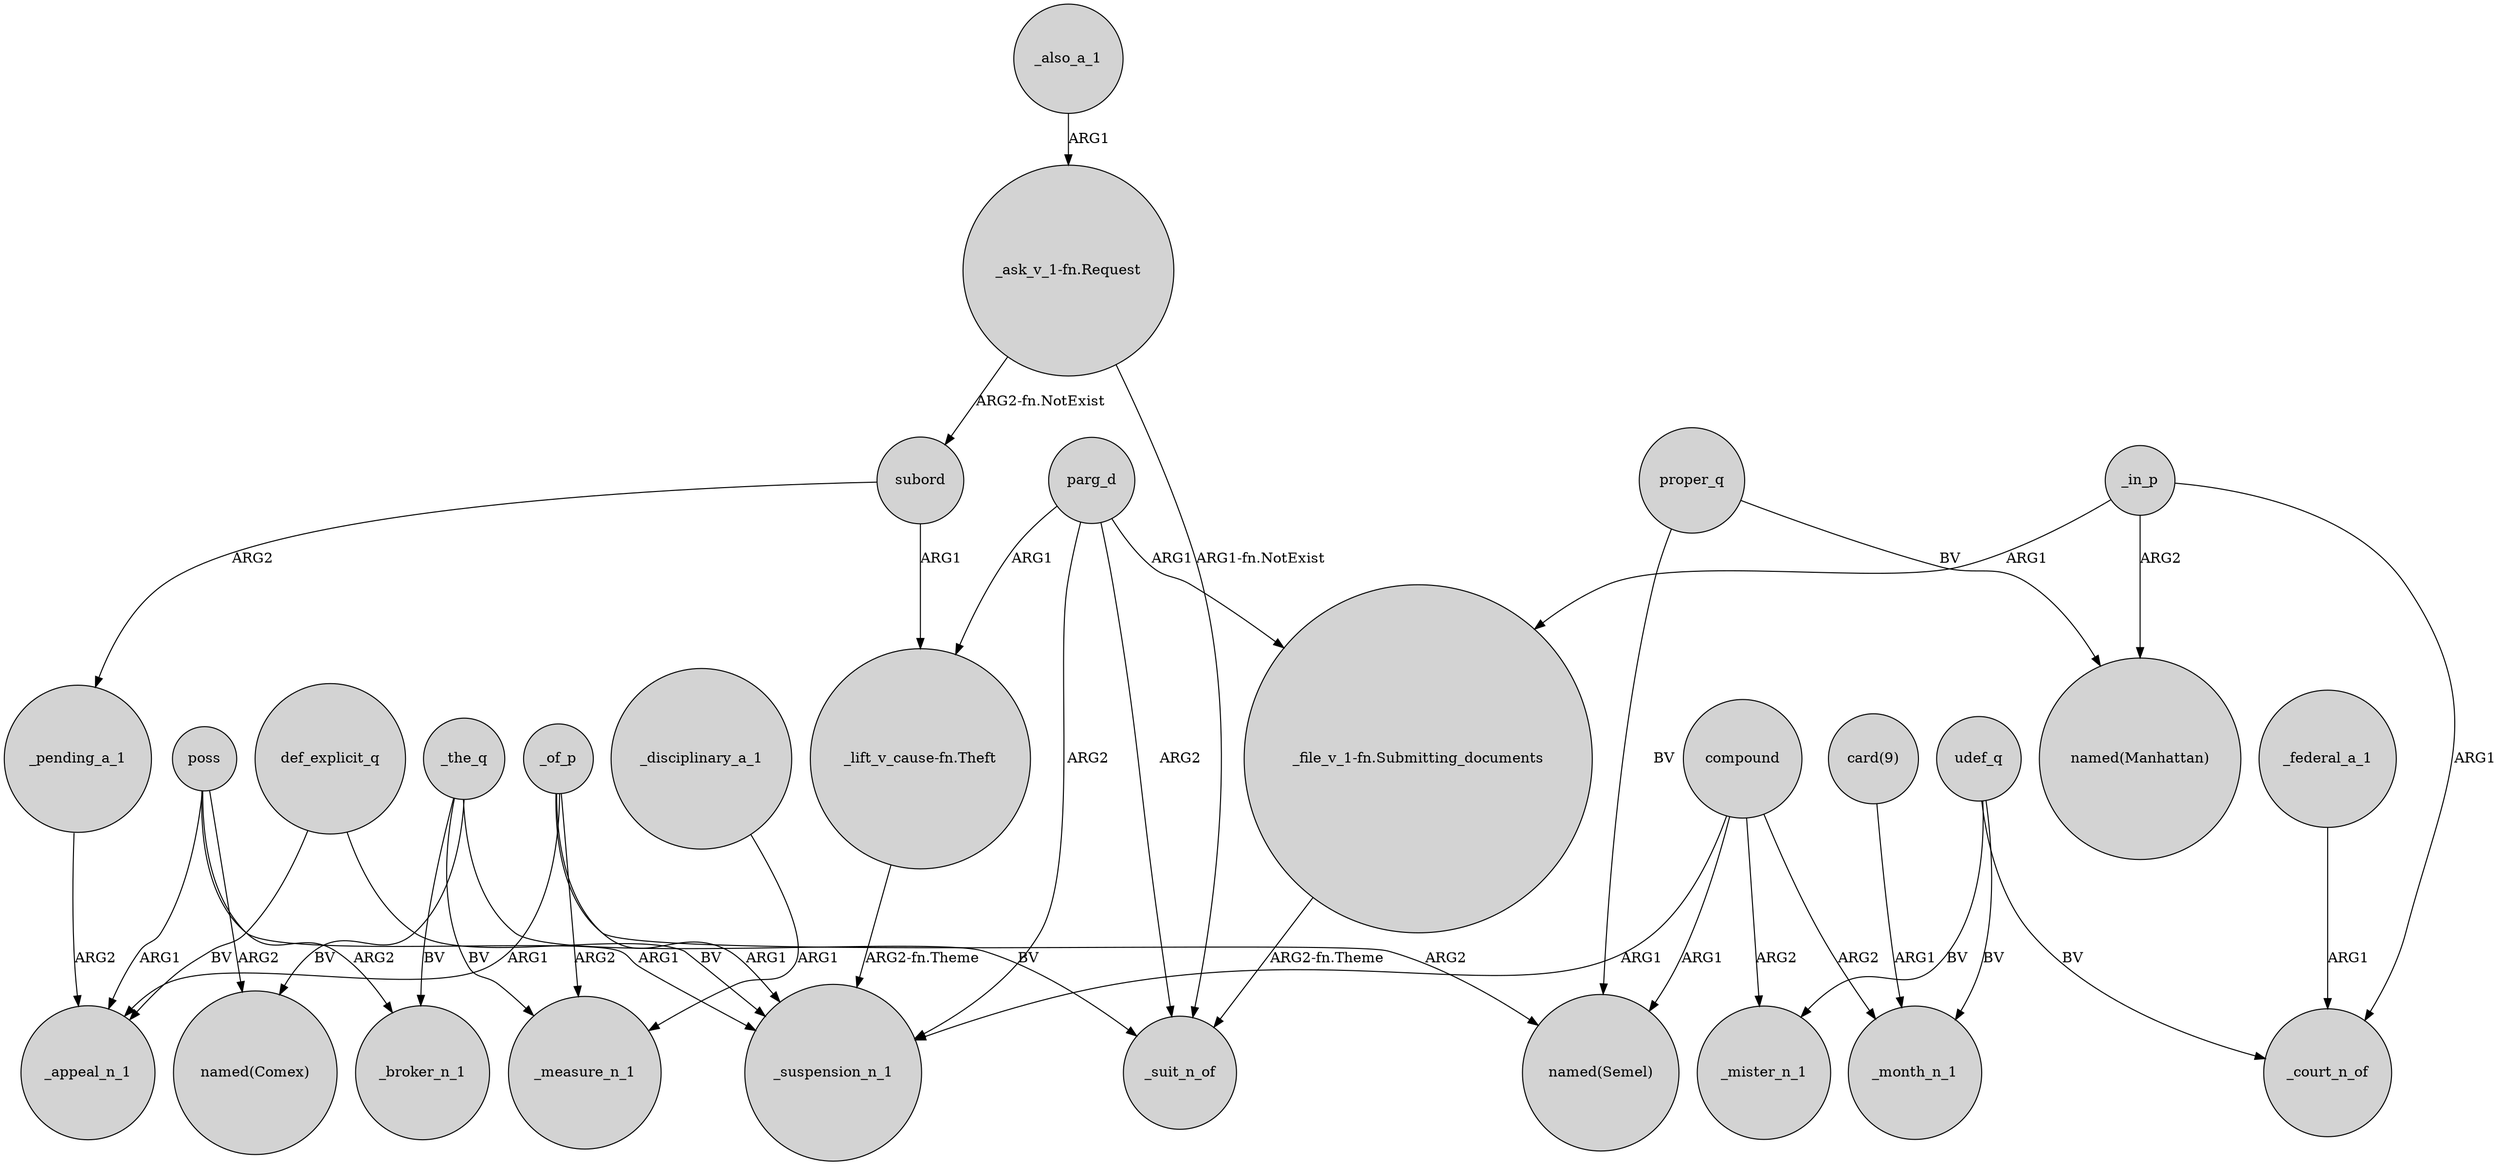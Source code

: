 digraph {
	node [shape=circle style=filled]
	_of_p -> _appeal_n_1 [label=ARG1]
	_the_q -> _measure_n_1 [label=BV]
	"_ask_v_1-fn.Request" -> subord [label="ARG2-fn.NotExist"]
	compound -> _month_n_1 [label=ARG2]
	"_ask_v_1-fn.Request" -> _suit_n_of [label="ARG1-fn.NotExist"]
	_of_p -> _measure_n_1 [label=ARG2]
	proper_q -> "named(Semel)" [label=BV]
	poss -> _broker_n_1 [label=ARG2]
	subord -> _pending_a_1 [label=ARG2]
	compound -> _mister_n_1 [label=ARG2]
	subord -> "_lift_v_cause-fn.Theft" [label=ARG1]
	udef_q -> _court_n_of [label=BV]
	_the_q -> _suit_n_of [label=BV]
	udef_q -> _mister_n_1 [label=BV]
	_of_p -> _suspension_n_1 [label=ARG1]
	parg_d -> "_file_v_1-fn.Submitting_documents" [label=ARG1]
	"_lift_v_cause-fn.Theft" -> _suspension_n_1 [label="ARG2-fn.Theme"]
	_of_p -> "named(Semel)" [label=ARG2]
	def_explicit_q -> _appeal_n_1 [label=BV]
	"_file_v_1-fn.Submitting_documents" -> _suit_n_of [label="ARG2-fn.Theme"]
	def_explicit_q -> _suspension_n_1 [label=BV]
	udef_q -> _month_n_1 [label=BV]
	proper_q -> "named(Manhattan)" [label=BV]
	_also_a_1 -> "_ask_v_1-fn.Request" [label=ARG1]
	_disciplinary_a_1 -> _measure_n_1 [label=ARG1]
	_in_p -> "_file_v_1-fn.Submitting_documents" [label=ARG1]
	parg_d -> _suspension_n_1 [label=ARG2]
	parg_d -> _suit_n_of [label=ARG2]
	parg_d -> "_lift_v_cause-fn.Theft" [label=ARG1]
	poss -> _appeal_n_1 [label=ARG1]
	"card(9)" -> _month_n_1 [label=ARG1]
	_in_p -> "named(Manhattan)" [label=ARG2]
	_in_p -> _court_n_of [label=ARG1]
	_federal_a_1 -> _court_n_of [label=ARG1]
	_the_q -> "named(Comex)" [label=BV]
	poss -> _suspension_n_1 [label=ARG1]
	compound -> _suspension_n_1 [label=ARG1]
	compound -> "named(Semel)" [label=ARG1]
	_the_q -> _broker_n_1 [label=BV]
	_pending_a_1 -> _appeal_n_1 [label=ARG2]
	poss -> "named(Comex)" [label=ARG2]
}
